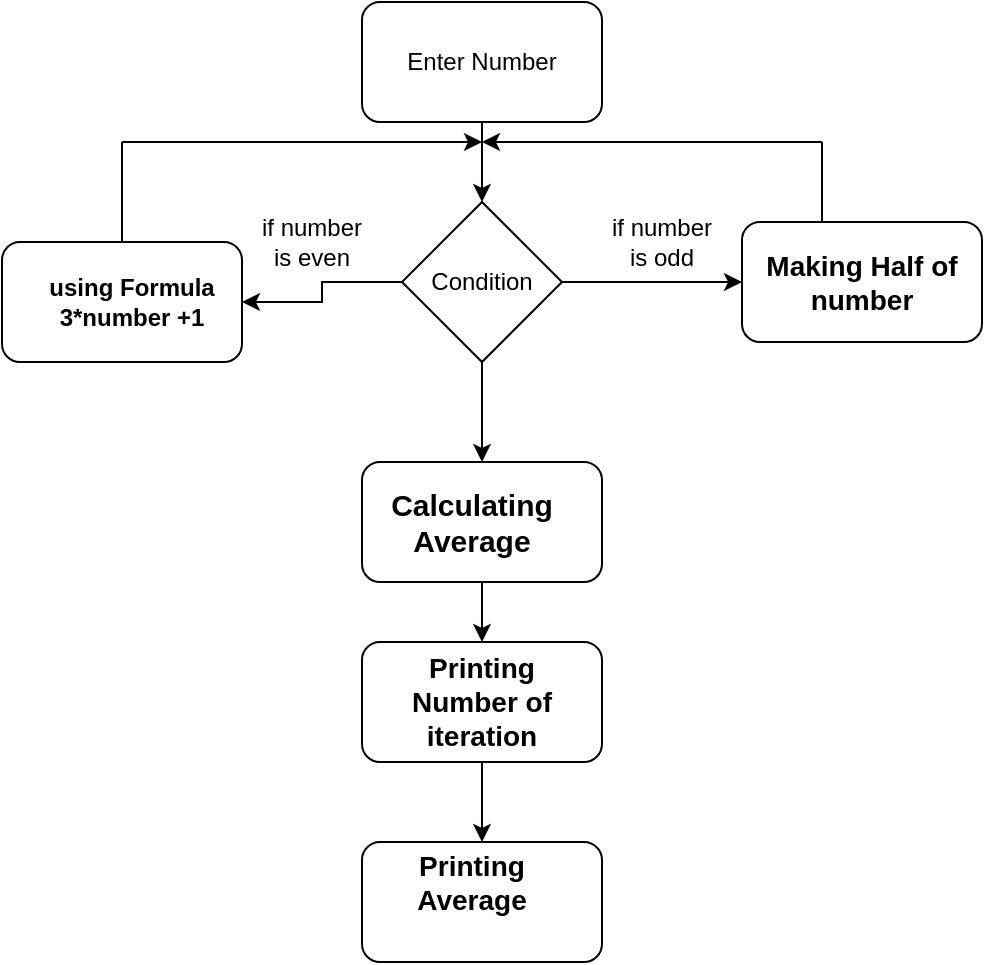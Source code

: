 <mxfile version="12.8.8" type="device"><diagram id="C5RBs43oDa-KdzZeNtuy" name="Page-1"><mxGraphModel dx="1420" dy="834" grid="1" gridSize="10" guides="1" tooltips="1" connect="1" arrows="1" fold="1" page="1" pageScale="1" pageWidth="827" pageHeight="1169" math="0" shadow="0"><root><mxCell id="WIyWlLk6GJQsqaUBKTNV-0"/><mxCell id="WIyWlLk6GJQsqaUBKTNV-1" parent="WIyWlLk6GJQsqaUBKTNV-0"/><mxCell id="9JKI3fUHH50pk20JNGGb-0" value="" style="rounded=1;whiteSpace=wrap;html=1;" vertex="1" parent="WIyWlLk6GJQsqaUBKTNV-1"><mxGeometry x="190" y="10" width="120" height="60" as="geometry"/></mxCell><mxCell id="9JKI3fUHH50pk20JNGGb-8" style="edgeStyle=orthogonalEdgeStyle;rounded=0;orthogonalLoop=1;jettySize=auto;html=1;" edge="1" parent="WIyWlLk6GJQsqaUBKTNV-1" source="9JKI3fUHH50pk20JNGGb-1" target="9JKI3fUHH50pk20JNGGb-2"><mxGeometry relative="1" as="geometry"/></mxCell><mxCell id="9JKI3fUHH50pk20JNGGb-9" style="edgeStyle=orthogonalEdgeStyle;rounded=0;orthogonalLoop=1;jettySize=auto;html=1;" edge="1" parent="WIyWlLk6GJQsqaUBKTNV-1" source="9JKI3fUHH50pk20JNGGb-1" target="9JKI3fUHH50pk20JNGGb-3"><mxGeometry relative="1" as="geometry"/></mxCell><mxCell id="9JKI3fUHH50pk20JNGGb-13" style="edgeStyle=orthogonalEdgeStyle;rounded=0;orthogonalLoop=1;jettySize=auto;html=1;entryX=0.5;entryY=0;entryDx=0;entryDy=0;" edge="1" parent="WIyWlLk6GJQsqaUBKTNV-1" source="9JKI3fUHH50pk20JNGGb-1" target="9JKI3fUHH50pk20JNGGb-4"><mxGeometry relative="1" as="geometry"/></mxCell><mxCell id="9JKI3fUHH50pk20JNGGb-1" value="" style="rhombus;whiteSpace=wrap;html=1;" vertex="1" parent="WIyWlLk6GJQsqaUBKTNV-1"><mxGeometry x="210" y="110" width="80" height="80" as="geometry"/></mxCell><mxCell id="9JKI3fUHH50pk20JNGGb-2" value="" style="rounded=1;whiteSpace=wrap;html=1;" vertex="1" parent="WIyWlLk6GJQsqaUBKTNV-1"><mxGeometry x="10" y="130" width="120" height="60" as="geometry"/></mxCell><mxCell id="9JKI3fUHH50pk20JNGGb-3" value="" style="rounded=1;whiteSpace=wrap;html=1;" vertex="1" parent="WIyWlLk6GJQsqaUBKTNV-1"><mxGeometry x="380" y="120" width="120" height="60" as="geometry"/></mxCell><mxCell id="9JKI3fUHH50pk20JNGGb-15" style="edgeStyle=orthogonalEdgeStyle;rounded=0;orthogonalLoop=1;jettySize=auto;html=1;" edge="1" parent="WIyWlLk6GJQsqaUBKTNV-1" source="9JKI3fUHH50pk20JNGGb-4" target="9JKI3fUHH50pk20JNGGb-5"><mxGeometry relative="1" as="geometry"/></mxCell><mxCell id="9JKI3fUHH50pk20JNGGb-4" value="" style="rounded=1;whiteSpace=wrap;html=1;" vertex="1" parent="WIyWlLk6GJQsqaUBKTNV-1"><mxGeometry x="190" y="240" width="120" height="60" as="geometry"/></mxCell><mxCell id="9JKI3fUHH50pk20JNGGb-16" style="edgeStyle=orthogonalEdgeStyle;rounded=0;orthogonalLoop=1;jettySize=auto;html=1;" edge="1" parent="WIyWlLk6GJQsqaUBKTNV-1" source="9JKI3fUHH50pk20JNGGb-5" target="9JKI3fUHH50pk20JNGGb-6"><mxGeometry relative="1" as="geometry"/></mxCell><mxCell id="9JKI3fUHH50pk20JNGGb-5" value="" style="rounded=1;whiteSpace=wrap;html=1;" vertex="1" parent="WIyWlLk6GJQsqaUBKTNV-1"><mxGeometry x="190" y="330" width="120" height="60" as="geometry"/></mxCell><mxCell id="9JKI3fUHH50pk20JNGGb-6" value="" style="rounded=1;whiteSpace=wrap;html=1;" vertex="1" parent="WIyWlLk6GJQsqaUBKTNV-1"><mxGeometry x="190" y="430" width="120" height="60" as="geometry"/></mxCell><mxCell id="9JKI3fUHH50pk20JNGGb-7" value="" style="endArrow=classic;html=1;entryX=0.5;entryY=0;entryDx=0;entryDy=0;exitX=0.5;exitY=1;exitDx=0;exitDy=0;" edge="1" parent="WIyWlLk6GJQsqaUBKTNV-1" source="9JKI3fUHH50pk20JNGGb-0" target="9JKI3fUHH50pk20JNGGb-1"><mxGeometry width="50" height="50" relative="1" as="geometry"><mxPoint x="240" y="70" as="sourcePoint"/><mxPoint x="290" y="20" as="targetPoint"/></mxGeometry></mxCell><mxCell id="9JKI3fUHH50pk20JNGGb-17" value="" style="endArrow=none;html=1;" edge="1" parent="WIyWlLk6GJQsqaUBKTNV-1"><mxGeometry width="50" height="50" relative="1" as="geometry"><mxPoint x="70" y="130" as="sourcePoint"/><mxPoint x="70" y="80" as="targetPoint"/></mxGeometry></mxCell><mxCell id="9JKI3fUHH50pk20JNGGb-18" value="" style="endArrow=classic;html=1;" edge="1" parent="WIyWlLk6GJQsqaUBKTNV-1"><mxGeometry width="50" height="50" relative="1" as="geometry"><mxPoint x="70" y="80" as="sourcePoint"/><mxPoint x="250" y="80" as="targetPoint"/></mxGeometry></mxCell><mxCell id="9JKI3fUHH50pk20JNGGb-19" value="" style="endArrow=none;html=1;" edge="1" parent="WIyWlLk6GJQsqaUBKTNV-1"><mxGeometry width="50" height="50" relative="1" as="geometry"><mxPoint x="420" y="120" as="sourcePoint"/><mxPoint x="420" y="80" as="targetPoint"/></mxGeometry></mxCell><mxCell id="9JKI3fUHH50pk20JNGGb-20" value="" style="endArrow=classic;html=1;" edge="1" parent="WIyWlLk6GJQsqaUBKTNV-1"><mxGeometry width="50" height="50" relative="1" as="geometry"><mxPoint x="420" y="80" as="sourcePoint"/><mxPoint x="250" y="80" as="targetPoint"/></mxGeometry></mxCell><mxCell id="9JKI3fUHH50pk20JNGGb-21" value="Enter Number" style="text;html=1;strokeColor=none;fillColor=none;align=center;verticalAlign=middle;whiteSpace=wrap;rounded=0;" vertex="1" parent="WIyWlLk6GJQsqaUBKTNV-1"><mxGeometry x="210" y="20" width="80" height="40" as="geometry"/></mxCell><mxCell id="9JKI3fUHH50pk20JNGGb-22" value="&lt;b&gt;using Formula 3*number +1&lt;/b&gt;" style="text;html=1;strokeColor=none;fillColor=none;align=center;verticalAlign=middle;whiteSpace=wrap;rounded=0;" vertex="1" parent="WIyWlLk6GJQsqaUBKTNV-1"><mxGeometry x="30" y="130" width="90" height="60" as="geometry"/></mxCell><mxCell id="9JKI3fUHH50pk20JNGGb-23" value="&lt;b&gt;&lt;font style=&quot;font-size: 15px&quot;&gt;Calculating Average&lt;/font&gt;&lt;/b&gt;" style="text;html=1;strokeColor=none;fillColor=none;align=center;verticalAlign=middle;whiteSpace=wrap;rounded=0;" vertex="1" parent="WIyWlLk6GJQsqaUBKTNV-1"><mxGeometry x="220" y="260" width="50" height="20" as="geometry"/></mxCell><mxCell id="9JKI3fUHH50pk20JNGGb-24" value="&lt;font style=&quot;font-size: 14px&quot;&gt;&lt;b&gt;Printing Number of iteration&lt;/b&gt;&lt;/font&gt;" style="text;html=1;strokeColor=none;fillColor=none;align=center;verticalAlign=middle;whiteSpace=wrap;rounded=0;" vertex="1" parent="WIyWlLk6GJQsqaUBKTNV-1"><mxGeometry x="195" y="350" width="110" height="20" as="geometry"/></mxCell><mxCell id="9JKI3fUHH50pk20JNGGb-25" value="&lt;font style=&quot;font-size: 14px&quot;&gt;&lt;b&gt;Printing Average&lt;/b&gt;&lt;/font&gt;" style="text;html=1;strokeColor=none;fillColor=none;align=center;verticalAlign=middle;whiteSpace=wrap;rounded=0;" vertex="1" parent="WIyWlLk6GJQsqaUBKTNV-1"><mxGeometry x="225" y="440" width="40" height="20" as="geometry"/></mxCell><mxCell id="9JKI3fUHH50pk20JNGGb-26" value="&lt;b&gt;&lt;font style=&quot;font-size: 14px&quot;&gt;Making Half of number&lt;/font&gt;&lt;/b&gt;" style="text;html=1;strokeColor=none;fillColor=none;align=center;verticalAlign=middle;whiteSpace=wrap;rounded=0;" vertex="1" parent="WIyWlLk6GJQsqaUBKTNV-1"><mxGeometry x="390" y="140" width="100" height="20" as="geometry"/></mxCell><mxCell id="9JKI3fUHH50pk20JNGGb-27" value="if number is even" style="text;html=1;strokeColor=none;fillColor=none;align=center;verticalAlign=middle;whiteSpace=wrap;rounded=0;" vertex="1" parent="WIyWlLk6GJQsqaUBKTNV-1"><mxGeometry x="135" y="120" width="60" height="20" as="geometry"/></mxCell><mxCell id="9JKI3fUHH50pk20JNGGb-28" value="if number is odd" style="text;html=1;strokeColor=none;fillColor=none;align=center;verticalAlign=middle;whiteSpace=wrap;rounded=0;" vertex="1" parent="WIyWlLk6GJQsqaUBKTNV-1"><mxGeometry x="310" y="120" width="60" height="20" as="geometry"/></mxCell><mxCell id="9JKI3fUHH50pk20JNGGb-32" value="Condition" style="text;html=1;strokeColor=none;fillColor=none;align=center;verticalAlign=middle;whiteSpace=wrap;rounded=0;" vertex="1" parent="WIyWlLk6GJQsqaUBKTNV-1"><mxGeometry x="230" y="140" width="40" height="20" as="geometry"/></mxCell></root></mxGraphModel></diagram></mxfile>